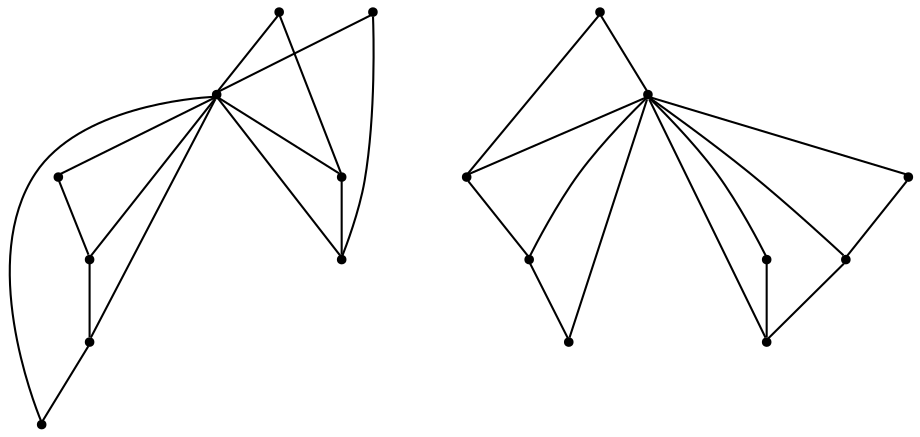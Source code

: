 graph {
  node [shape=point,comment="{\"directed\":false,\"doi\":\"10.1007/978-3-540-31843-9_1 \",\"figure\":\"5 (1)\"}"]

  v0 [pos="1305.742914244186,1037.0277757997862"]
  v1 [pos="1256.733757267442,1212.0277757997862"]
  v2 [pos="1212.7255813953489,1042.2778164898905"]
  v3 [pos="1289.4898846293604,1097.277771985089"]
  v4 [pos="1273.2368232194767,1151.7778114036273"]
  v5 [pos="1180.219553960756,1195.7778012311014"]
  v6 [pos="1212.7255813953489,872.7778152183246"]
  v7 [pos="1163.7164244186047,1140.777782157615"]
  v8 [pos="1147.2133902616279,1097.277771985089"]
  v9 [pos="556.6035247093023,1212.0277757997862"]
  v10 [pos="605.6126657885175,1037.0277757997862"]
  v11 [pos="512.5953488372093,1042.2778164898905"]
  v12 [pos="589.3596202761628,1097.277771985089"]
  v13 [pos="573.1066065588664,1151.7778114036273"]
  v14 [pos="480.08929755632266,1195.7778012311014"]
  v15 [pos="430.5800917514535,1053.277782157615"]
  v16 [pos="463.58623160428783,1140.777782157615"]
  v17 [pos="447.08316565225294,1097.277771985089"]

  v15 -- v17 [id="-6",pos="430.5800917514535,1053.277782157615 447.08316565225294,1097.277771985089 447.08316565225294,1097.277771985089 447.08316565225294,1097.277771985089"]
  v17 -- v16 [id="-7",pos="447.08316565225294,1097.277771985089 463.58623160428783,1140.777782157615 463.58623160428783,1140.777782157615 463.58623160428783,1140.777782157615"]
  v0 -- v2 [id="-9",pos="1305.742914244186,1037.0277757997862 1212.7255813953489,1042.2778164898905 1212.7255813953489,1042.2778164898905 1212.7255813953489,1042.2778164898905"]
  v3 -- v4 [id="-10",pos="1289.4898846293604,1097.277771985089 1273.2368232194767,1151.7778114036273 1273.2368232194767,1151.7778114036273 1273.2368232194767,1151.7778114036273"]
  v17 -- v11 [id="-11",pos="447.08316565225294,1097.277771985089 512.5953488372093,1042.2778164898905 512.5953488372093,1042.2778164898905 512.5953488372093,1042.2778164898905"]
  v16 -- v11 [id="-12",pos="463.58623160428783,1140.777782157615 512.5953488372093,1042.2778164898905 512.5953488372093,1042.2778164898905 512.5953488372093,1042.2778164898905"]
  v0 -- v3 [id="-13",pos="1305.742914244186,1037.0277757997862 1289.4898846293604,1097.277771985089 1289.4898846293604,1097.277771985089 1289.4898846293604,1097.277771985089"]
  v1 -- v2 [id="-17",pos="1256.733757267442,1212.0277757997862 1212.7255813953489,1042.2778164898905 1212.7255813953489,1042.2778164898905 1212.7255813953489,1042.2778164898905"]
  v1 -- v4 [id="-20",pos="1256.733757267442,1212.0277757997862 1273.2368232194767,1151.7778114036273 1273.2368232194767,1151.7778114036273 1273.2368232194767,1151.7778114036273"]
  v14 -- v16 [id="-23",pos="480.08929755632266,1195.7778012311014 463.58623160428783,1140.777782157615 463.58623160428783,1140.777782157615 463.58623160428783,1140.777782157615"]
  v2 -- v4 [id="-29",pos="1212.7255813953489,1042.2778164898905 1273.2368232194767,1151.7778114036273 1273.2368232194767,1151.7778114036273 1273.2368232194767,1151.7778114036273"]
  v2 -- v5 [id="-30",pos="1212.7255813953489,1042.2778164898905 1180.219553960756,1195.7778012311014 1180.219553960756,1195.7778012311014 1180.219553960756,1195.7778012311014"]
  v2 -- v3 [id="-31",pos="1212.7255813953489,1042.2778164898905 1289.4898846293604,1097.277771985089 1289.4898846293604,1097.277771985089 1289.4898846293604,1097.277771985089"]
  v2 -- v6 [id="-32",pos="1212.7255813953489,1042.2778164898905 1212.7255813953489,872.7778152183246 1212.7255813953489,872.7778152183246 1212.7255813953489,872.7778152183246"]
  v7 -- v8 [id="-33",pos="1163.7164244186047,1140.777782157615 1147.2133902616279,1097.277771985089 1147.2133902616279,1097.277771985089 1147.2133902616279,1097.277771985089"]
  v5 -- v7 [id="-34",pos="1180.219553960756,1195.7778012311014 1163.7164244186047,1140.777782157615 1163.7164244186047,1140.777782157615 1163.7164244186047,1140.777782157615"]
  v11 -- v15 [id="-36",pos="512.5953488372093,1042.2778164898905 430.5800917514535,1053.277782157615 430.5800917514535,1053.277782157615 430.5800917514535,1053.277782157615"]
  v11 -- v13 [id="-37",pos="512.5953488372093,1042.2778164898905 573.1066065588664,1151.7778114036273 573.1066065588664,1151.7778114036273 573.1066065588664,1151.7778114036273"]
  v11 -- v14 [id="-38",pos="512.5953488372093,1042.2778164898905 480.08929755632266,1195.7778012311014 480.08929755632266,1195.7778012311014 480.08929755632266,1195.7778012311014"]
  v11 -- v12 [id="-39",pos="512.5953488372093,1042.2778164898905 589.3596202761628,1097.277771985089 589.3596202761628,1097.277771985089 589.3596202761628,1097.277771985089"]
  v7 -- v2 [id="-43",pos="1163.7164244186047,1140.777782157615 1212.7255813953489,1042.2778164898905 1212.7255813953489,1042.2778164898905 1212.7255813953489,1042.2778164898905"]
  v9 -- v13 [id="-46",pos="556.6035247093023,1212.0277757997862 573.1066065588664,1151.7778114036273 573.1066065588664,1151.7778114036273 573.1066065588664,1151.7778114036273"]
  v13 -- v12 [id="-47",pos="573.1066065588664,1151.7778114036273 589.3596202761628,1097.277771985089 589.3596202761628,1097.277771985089 589.3596202761628,1097.277771985089"]
  v9 -- v11 [id="-48",pos="556.6035247093023,1212.0277757997862 512.5953488372093,1042.2778164898905 512.5953488372093,1042.2778164898905 512.5953488372093,1042.2778164898905"]
  v12 -- v10 [id="-50",pos="589.3596202761628,1097.277771985089 605.6126657885175,1037.0277757997862 605.6126657885175,1037.0277757997862 605.6126657885175,1037.0277757997862"]
  v10 -- v11 [id="-54",pos="605.6126657885175,1037.0277757997862 512.5953488372093,1042.2778164898905 512.5953488372093,1042.2778164898905 512.5953488372093,1042.2778164898905"]
  v8 -- v2 [id="-56",pos="1147.2133902616279,1097.277771985089 1212.7255813953489,1042.2778164898905 1212.7255813953489,1042.2778164898905 1212.7255813953489,1042.2778164898905"]
  v8 -- v6 [id="-61",pos="1147.2133902616279,1097.277771985089 1212.7255813953489,872.7778152183246 1212.7255813953489,872.7778152183246 1212.7255813953489,872.7778152183246"]
}